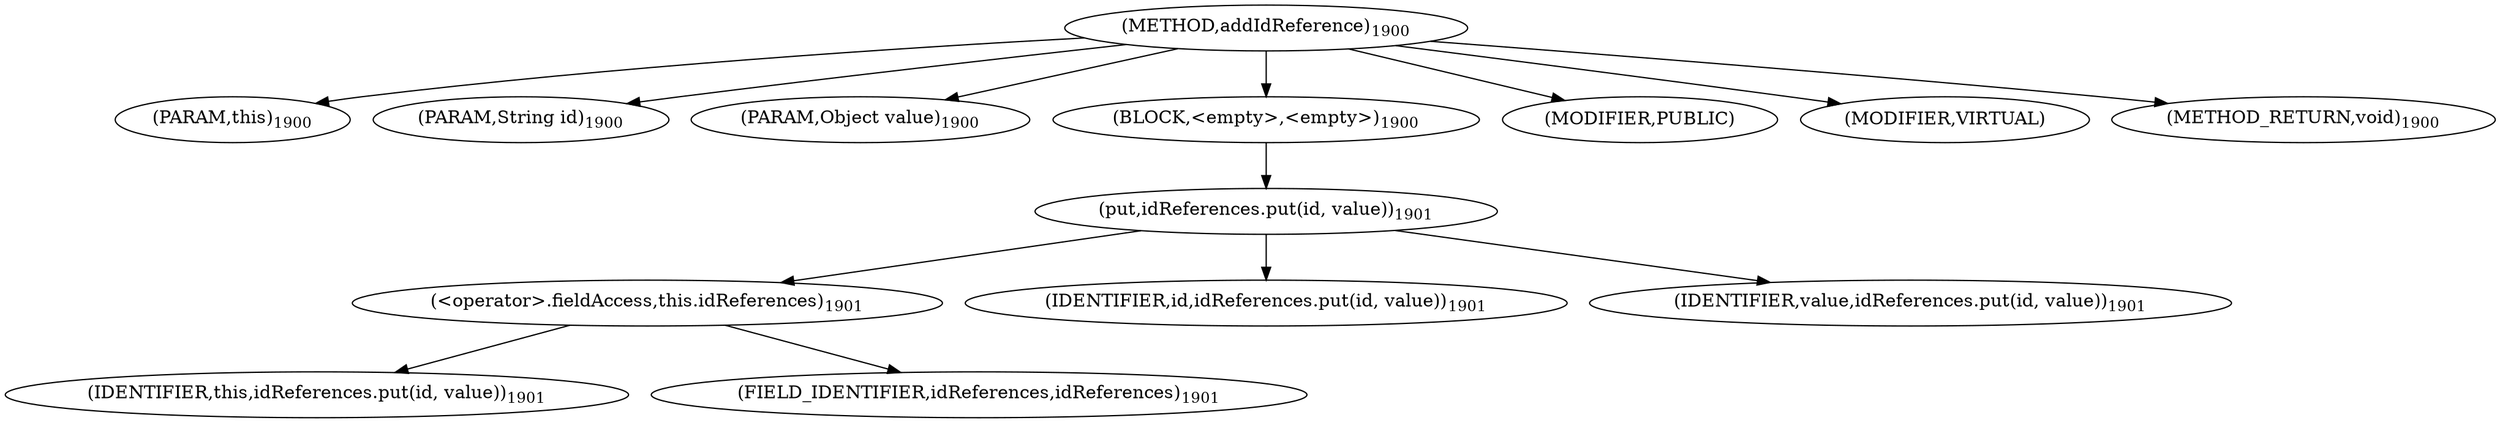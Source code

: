 digraph "addIdReference" {  
"3107" [label = <(METHOD,addIdReference)<SUB>1900</SUB>> ]
"3108" [label = <(PARAM,this)<SUB>1900</SUB>> ]
"3109" [label = <(PARAM,String id)<SUB>1900</SUB>> ]
"3110" [label = <(PARAM,Object value)<SUB>1900</SUB>> ]
"3111" [label = <(BLOCK,&lt;empty&gt;,&lt;empty&gt;)<SUB>1900</SUB>> ]
"3112" [label = <(put,idReferences.put(id, value))<SUB>1901</SUB>> ]
"3113" [label = <(&lt;operator&gt;.fieldAccess,this.idReferences)<SUB>1901</SUB>> ]
"3114" [label = <(IDENTIFIER,this,idReferences.put(id, value))<SUB>1901</SUB>> ]
"3115" [label = <(FIELD_IDENTIFIER,idReferences,idReferences)<SUB>1901</SUB>> ]
"3116" [label = <(IDENTIFIER,id,idReferences.put(id, value))<SUB>1901</SUB>> ]
"3117" [label = <(IDENTIFIER,value,idReferences.put(id, value))<SUB>1901</SUB>> ]
"3118" [label = <(MODIFIER,PUBLIC)> ]
"3119" [label = <(MODIFIER,VIRTUAL)> ]
"3120" [label = <(METHOD_RETURN,void)<SUB>1900</SUB>> ]
  "3107" -> "3108" 
  "3107" -> "3109" 
  "3107" -> "3110" 
  "3107" -> "3111" 
  "3107" -> "3118" 
  "3107" -> "3119" 
  "3107" -> "3120" 
  "3111" -> "3112" 
  "3112" -> "3113" 
  "3112" -> "3116" 
  "3112" -> "3117" 
  "3113" -> "3114" 
  "3113" -> "3115" 
}
